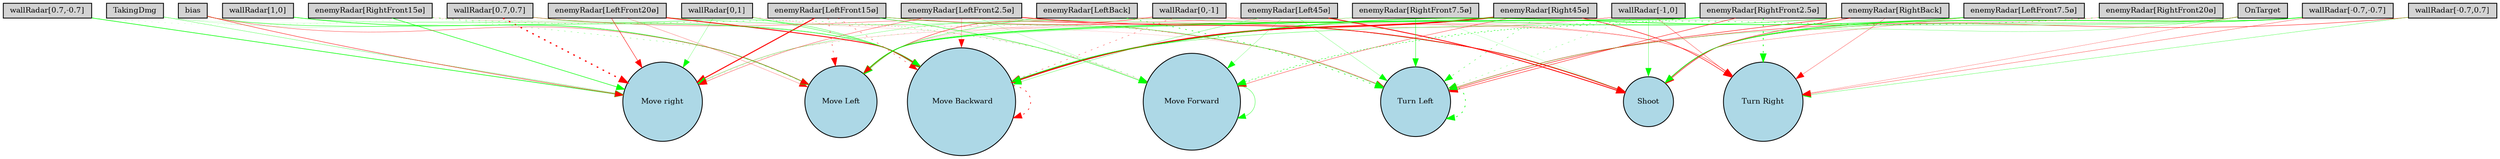 digraph {
	node [fontsize=9 height=0.2 shape=circle width=0.2]
	"wallRadar[1,0]" [fillcolor=lightgray shape=box style=filled]
	"wallRadar[0,1]" [fillcolor=lightgray shape=box style=filled]
	"wallRadar[-1,0]" [fillcolor=lightgray shape=box style=filled]
	"wallRadar[0,-1]" [fillcolor=lightgray shape=box style=filled]
	"wallRadar[0.7,0.7]" [fillcolor=lightgray shape=box style=filled]
	"wallRadar[-0.7,0.7]" [fillcolor=lightgray shape=box style=filled]
	"wallRadar[-0.7,-0.7]" [fillcolor=lightgray shape=box style=filled]
	"wallRadar[0.7,-0.7]" [fillcolor=lightgray shape=box style=filled]
	"enemyRadar[RightBack]" [fillcolor=lightgray shape=box style=filled]
	"enemyRadar[LeftBack]" [fillcolor=lightgray shape=box style=filled]
	"enemyRadar[Right45ø]" [fillcolor=lightgray shape=box style=filled]
	"enemyRadar[Left45ø]" [fillcolor=lightgray shape=box style=filled]
	"enemyRadar[RightFront20ø]" [fillcolor=lightgray shape=box style=filled]
	"enemyRadar[LeftFront20ø]" [fillcolor=lightgray shape=box style=filled]
	"enemyRadar[RightFront15ø]" [fillcolor=lightgray shape=box style=filled]
	"enemyRadar[LeftFront15ø]" [fillcolor=lightgray shape=box style=filled]
	"enemyRadar[RightFront7.5ø]" [fillcolor=lightgray shape=box style=filled]
	"enemyRadar[LeftFront7.5ø]" [fillcolor=lightgray shape=box style=filled]
	"enemyRadar[RightFront2.5ø]" [fillcolor=lightgray shape=box style=filled]
	"enemyRadar[LeftFront2.5ø]" [fillcolor=lightgray shape=box style=filled]
	OnTarget [fillcolor=lightgray shape=box style=filled]
	TakingDmg [fillcolor=lightgray shape=box style=filled]
	bias [fillcolor=lightgray shape=box style=filled]
	Shoot [fillcolor=lightblue style=filled]
	"Move Forward" [fillcolor=lightblue style=filled]
	" Move Backward" [fillcolor=lightblue style=filled]
	"Move Left" [fillcolor=lightblue style=filled]
	"Move right" [fillcolor=lightblue style=filled]
	"Turn Left" [fillcolor=lightblue style=filled]
	"Turn Right" [fillcolor=lightblue style=filled]
	TakingDmg -> "Move right" [color=green penwidth=0.29653531914479103 style=solid]
	"wallRadar[-1,0]" -> "Turn Left" [color=green penwidth=0.25327972036146296 style=dotted]
	"wallRadar[1,0]" -> " Move Backward" [color=green penwidth=0.24980394062400033 style=solid]
	"enemyRadar[LeftFront2.5ø]" -> " Move Backward" [color=red penwidth=0.2063212990754409 style=solid]
	"wallRadar[-0.7,0.7]" -> "Turn Left" [color=red penwidth=0.47020082800326657 style=solid]
	"enemyRadar[Left45ø]" -> " Move Backward" [color=green penwidth=0.28463304699700587 style=solid]
	" Move Backward" -> " Move Backward" [color=red penwidth=0.7342271285719024 style=dotted]
	"enemyRadar[RightFront2.5ø]" -> "Move Forward" [color=green penwidth=0.5524535830562927 style=dotted]
	"enemyRadar[RightFront7.5ø]" -> Shoot [color=green penwidth=0.11776890030947872 style=solid]
	"wallRadar[0.7,-0.7]" -> "Move Left" [color=green penwidth=0.1088368844759453 style=dotted]
	"enemyRadar[Left45ø]" -> "Turn Left" [color=green penwidth=0.21787394780561567 style=solid]
	bias -> "Move Left" [color=red penwidth=0.344634347018279 style=solid]
	"enemyRadar[RightFront2.5ø]" -> "Turn Left" [color=red penwidth=0.5021158456607205 style=solid]
	"enemyRadar[RightBack]" -> " Move Backward" [color=green penwidth=0.42561827695716226 style=solid]
	"enemyRadar[Right45ø]" -> "Turn Left" [color=green penwidth=0.3906865242776931 style=dotted]
	"wallRadar[0,-1]" -> " Move Backward" [color=red penwidth=0.3607009458378625 style=dotted]
	"enemyRadar[LeftFront15ø]" -> "Turn Left" [color=green penwidth=0.3518538836805172 style=solid]
	"enemyRadar[LeftBack]" -> "Move Left" [color=green penwidth=0.3351923029042293 style=solid]
	"enemyRadar[LeftFront15ø]" -> "Move Left" [color=red penwidth=0.4955893587428096 style=dotted]
	"enemyRadar[Left45ø]" -> "Move Forward" [color=green penwidth=0.20329380101045702 style=solid]
	"enemyRadar[Right45ø]" -> "Turn Right" [color=red penwidth=0.6213444419471551 style=solid]
	"enemyRadar[Left45ø]" -> "Move Left" [color=red penwidth=0.14948791864882388 style=solid]
	"enemyRadar[LeftFront2.5ø]" -> Shoot [color=red penwidth=0.8061982319276272 style=solid]
	"enemyRadar[RightFront7.5ø]" -> "Turn Left" [color=green penwidth=0.4649336566142718 style=solid]
	"enemyRadar[LeftFront7.5ø]" -> Shoot [color=red penwidth=0.24111560221892053 style=solid]
	"enemyRadar[LeftFront20ø]" -> " Move Backward" [color=red penwidth=1.0122875872307766 style=solid]
	"enemyRadar[Right45ø]" -> " Move Backward" [color=red penwidth=1.5702219580084187 style=solid]
	"Turn Left" -> "Turn Left" [color=green penwidth=0.7717173220873438 style=dotted]
	"wallRadar[0,1]" -> "Turn Left" [color=red penwidth=0.2071637683795558 style=dotted]
	"enemyRadar[LeftFront7.5ø]" -> " Move Backward" [color=green penwidth=0.7604372617608185 style=solid]
	"enemyRadar[LeftFront15ø]" -> " Move Backward" [color=red penwidth=0.4237408393320625 style=dotted]
	OnTarget -> "Turn Right" [color=red penwidth=0.23306531209645132 style=solid]
	TakingDmg -> " Move Backward" [color=green penwidth=0.10032189383907766 style=solid]
	"enemyRadar[LeftBack]" -> "Turn Right" [color=red penwidth=0.2305013536897814 style=solid]
	"wallRadar[0.7,-0.7]" -> "Move right" [color=green penwidth=0.7136858427285363 style=solid]
	"enemyRadar[RightFront15ø]" -> "Move right" [color=green penwidth=0.6329469126968617 style=solid]
	"wallRadar[0,-1]" -> "Move Left" [color=red penwidth=0.47181399338349084 style=solid]
	"wallRadar[0,1]" -> " Move Backward" [color=green penwidth=0.4184949115047839 style=solid]
	"enemyRadar[RightFront20ø]" -> Shoot [color=red penwidth=0.1891376762672884 style=solid]
	TakingDmg -> "Move Left" [color=green penwidth=0.13445974090792273 style=solid]
	"enemyRadar[Right45ø]" -> "Move Forward" [color=red penwidth=0.36977419157094027 style=solid]
	"enemyRadar[RightBack]" -> Shoot [color=red penwidth=0.545026918802356 style=solid]
	"enemyRadar[Left45ø]" -> Shoot [color=red penwidth=1.0091008422604362 style=solid]
	"enemyRadar[Right45ø]" -> "Move Left" [color=green penwidth=0.3913920420063177 style=solid]
	"enemyRadar[RightFront15ø]" -> "Move Forward" [color=green penwidth=0.32381856124967245 style=dotted]
	"enemyRadar[LeftFront15ø]" -> "Move right" [color=red penwidth=1.1864751274866912 style=solid]
	"enemyRadar[RightFront15ø]" -> "Turn Left" [color=red penwidth=0.10335563804576356 style=solid]
	"enemyRadar[LeftBack]" -> "Move right" [color=green penwidth=0.17613175820846722 style=dotted]
	OnTarget -> "Turn Left" [color=green penwidth=0.24692236353482927 style=solid]
	"enemyRadar[LeftFront2.5ø]" -> "Move right" [color=red penwidth=0.34147020942275874 style=solid]
	"wallRadar[0,1]" -> "Move right" [color=green penwidth=0.2269158663296458 style=solid]
	"Move Forward" -> "Move Forward" [color=green penwidth=0.36990506388204547 style=solid]
	"wallRadar[-1,0]" -> Shoot [color=green penwidth=0.293165586803229 style=solid]
	"wallRadar[0,1]" -> "Move Forward" [color=red penwidth=0.11094445604551394 style=solid]
	"wallRadar[-0.7,-0.7]" -> " Move Backward" [color=green penwidth=0.3383516689305309 style=solid]
	bias -> " Move Backward" [color=green penwidth=0.4744974316461349 style=solid]
	"wallRadar[-1,0]" -> "Move right" [color=red penwidth=0.14702684698859642 style=solid]
	"enemyRadar[LeftFront20ø]" -> "Move right" [color=red penwidth=0.5189787435413383 style=solid]
	"wallRadar[-0.7,-0.7]" -> "Turn Right" [color=red penwidth=0.32086116678054283 style=solid]
	"enemyRadar[RightBack]" -> "Turn Right" [color=red penwidth=0.29415564895024093 style=solid]
	"enemyRadar[LeftFront2.5ø]" -> "Move Forward" [color=green penwidth=0.15150676474283364 style=solid]
	"enemyRadar[RightFront15ø]" -> "Move Left" [color=green penwidth=0.25536527662649033 style=dotted]
	"enemyRadar[RightBack]" -> "Turn Left" [color=red penwidth=0.5647756754849549 style=solid]
	"enemyRadar[LeftFront20ø]" -> "Move Left" [color=red penwidth=0.2301422319457049 style=solid]
	"wallRadar[-0.7,0.7]" -> "Turn Right" [color=green penwidth=0.299772593805315 style=solid]
	"wallRadar[-0.7,-0.7]" -> Shoot [color=green penwidth=0.8212872228907235 style=solid]
	"enemyRadar[LeftFront15ø]" -> "Move Forward" [color=green penwidth=0.48580630000155567 style=solid]
	bias -> "Move right" [color=red penwidth=0.4886271320188633 style=solid]
	"enemyRadar[LeftFront20ø]" -> Shoot [color=green penwidth=0.3103269165285364 style=solid]
	"enemyRadar[RightFront7.5ø]" -> "Move right" [color=green penwidth=0.250033512023968 style=solid]
	"enemyRadar[RightFront2.5ø]" -> "Turn Right" [color=green penwidth=0.8889951824471859 style=dotted]
	"enemyRadar[RightFront20ø]" -> "Move Forward" [color=green penwidth=0.4716412573647233 style=dotted]
	"enemyRadar[LeftFront15ø]" -> Shoot [color=red penwidth=0.4188584093121678 style=solid]
	"enemyRadar[LeftBack]" -> "Turn Left" [color=green penwidth=0.6409990853221412 style=dotted]
	OnTarget -> "Move Left" [color=red penwidth=0.11664394792203134 style=solid]
	"wallRadar[0.7,0.7]" -> "Turn Left" [color=red penwidth=0.31114664775376066 style=solid]
	"wallRadar[1,0]" -> "Move Left" [color=green penwidth=0.6440468749262004 style=solid]
	"wallRadar[0.7,0.7]" -> "Move right" [color=red penwidth=1.5363361985195576 style=dotted]
	"enemyRadar[RightFront2.5ø]" -> "Move Left" [color=green penwidth=0.9924671878914433 style=solid]
	OnTarget -> Shoot [color=green penwidth=0.4062419914454559 style=solid]
	"wallRadar[-1,0]" -> " Move Backward" [color=red penwidth=0.23272309117075837 style=solid]
	"wallRadar[0.7,0.7]" -> " Move Backward" [color=green penwidth=0.37769169684723813 style=solid]
	"enemyRadar[RightBack]" -> "Move Left" [color=green penwidth=0.11689899977623301 style=solid]
	"wallRadar[-1,0]" -> "Turn Right" [color=red penwidth=0.3221006139859157 style=solid]
	"wallRadar[0,-1]" -> "Turn Right" [color=red penwidth=0.25580259614148004 style=solid]
}
